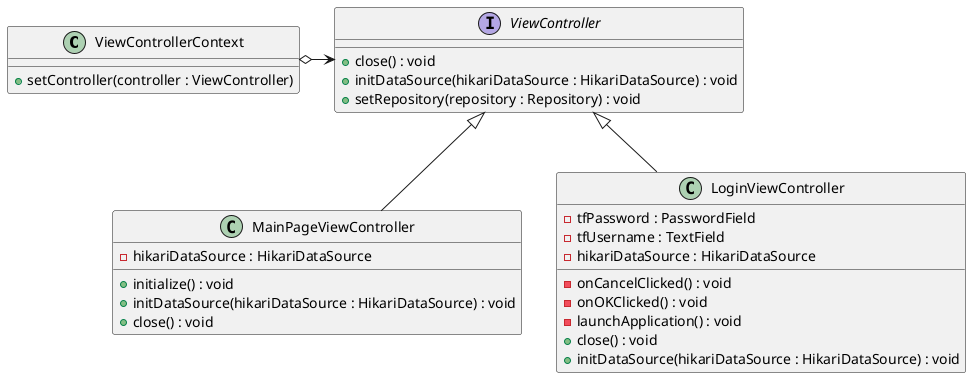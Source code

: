 @startuml
class ViewControllerContext {
    + setController(controller : ViewController)
}

interface ViewController{
   + close() : void
   + initDataSource(hikariDataSource : HikariDataSource) : void
   + setRepository(repository : Repository) : void
}

class MainPageViewController {
    - hikariDataSource : HikariDataSource
    + initialize() : void
    + initDataSource(hikariDataSource : HikariDataSource) : void
    + close() : void
}

class LoginViewController {
    - tfPassword : PasswordField
    - tfUsername : TextField
    - hikariDataSource : HikariDataSource
    - onCancelClicked() : void
    - onOKClicked() : void
    - launchApplication() : void
    + close() : void
    + initDataSource(hikariDataSource : HikariDataSource) : void
}

ViewControllerContext o-> ViewController
ViewController <|-- MainPageViewController
ViewController <|-- LoginViewController

@enduml